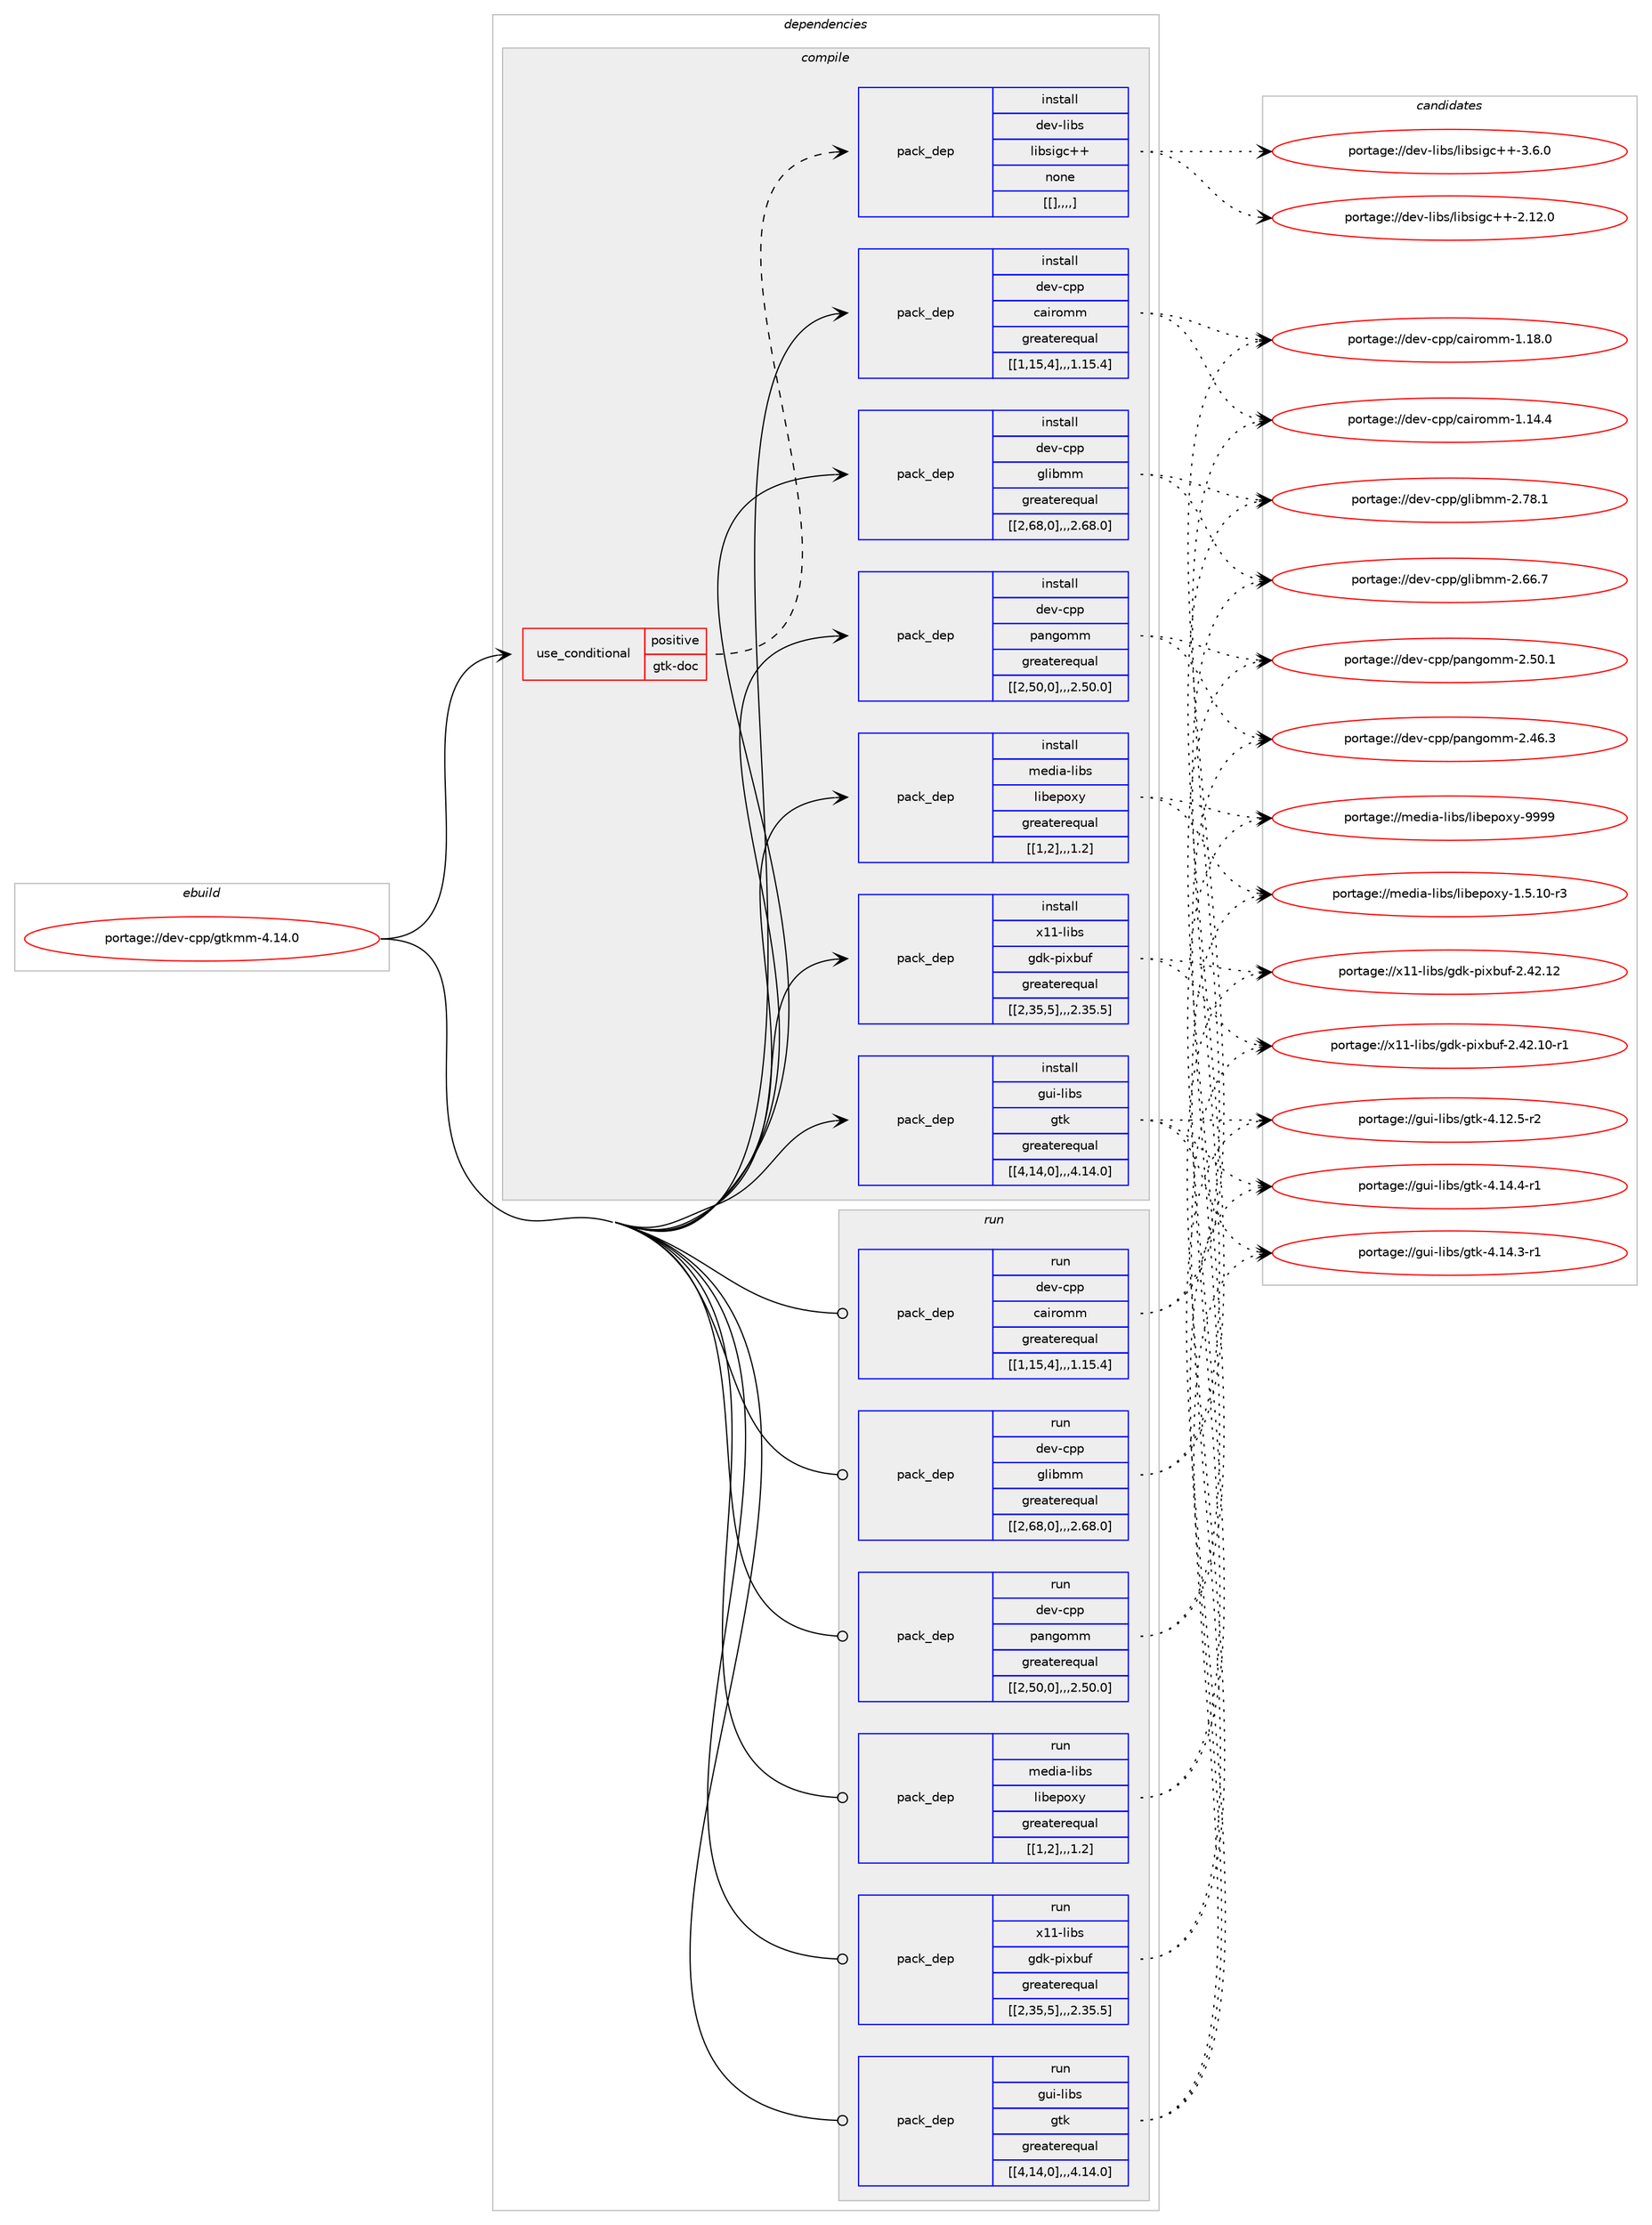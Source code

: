 digraph prolog {

# *************
# Graph options
# *************

newrank=true;
concentrate=true;
compound=true;
graph [rankdir=LR,fontname=Helvetica,fontsize=10,ranksep=1.5];#, ranksep=2.5, nodesep=0.2];
edge  [arrowhead=vee];
node  [fontname=Helvetica,fontsize=10];

# **********
# The ebuild
# **********

subgraph cluster_leftcol {
color=gray;
label=<<i>ebuild</i>>;
id [label="portage://dev-cpp/gtkmm-4.14.0", color=red, width=4, href="../dev-cpp/gtkmm-4.14.0.svg"];
}

# ****************
# The dependencies
# ****************

subgraph cluster_midcol {
color=gray;
label=<<i>dependencies</i>>;
subgraph cluster_compile {
fillcolor="#eeeeee";
style=filled;
label=<<i>compile</i>>;
subgraph cond17249 {
dependency64957 [label=<<TABLE BORDER="0" CELLBORDER="1" CELLSPACING="0" CELLPADDING="4"><TR><TD ROWSPAN="3" CELLPADDING="10">use_conditional</TD></TR><TR><TD>positive</TD></TR><TR><TD>gtk-doc</TD></TR></TABLE>>, shape=none, color=red];
subgraph pack46790 {
dependency64958 [label=<<TABLE BORDER="0" CELLBORDER="1" CELLSPACING="0" CELLPADDING="4" WIDTH="220"><TR><TD ROWSPAN="6" CELLPADDING="30">pack_dep</TD></TR><TR><TD WIDTH="110">install</TD></TR><TR><TD>dev-libs</TD></TR><TR><TD>libsigc++</TD></TR><TR><TD>none</TD></TR><TR><TD>[[],,,,]</TD></TR></TABLE>>, shape=none, color=blue];
}
dependency64957:e -> dependency64958:w [weight=20,style="dashed",arrowhead="vee"];
}
id:e -> dependency64957:w [weight=20,style="solid",arrowhead="vee"];
subgraph pack46791 {
dependency64959 [label=<<TABLE BORDER="0" CELLBORDER="1" CELLSPACING="0" CELLPADDING="4" WIDTH="220"><TR><TD ROWSPAN="6" CELLPADDING="30">pack_dep</TD></TR><TR><TD WIDTH="110">install</TD></TR><TR><TD>dev-cpp</TD></TR><TR><TD>cairomm</TD></TR><TR><TD>greaterequal</TD></TR><TR><TD>[[1,15,4],,,1.15.4]</TD></TR></TABLE>>, shape=none, color=blue];
}
id:e -> dependency64959:w [weight=20,style="solid",arrowhead="vee"];
subgraph pack46792 {
dependency64960 [label=<<TABLE BORDER="0" CELLBORDER="1" CELLSPACING="0" CELLPADDING="4" WIDTH="220"><TR><TD ROWSPAN="6" CELLPADDING="30">pack_dep</TD></TR><TR><TD WIDTH="110">install</TD></TR><TR><TD>dev-cpp</TD></TR><TR><TD>glibmm</TD></TR><TR><TD>greaterequal</TD></TR><TR><TD>[[2,68,0],,,2.68.0]</TD></TR></TABLE>>, shape=none, color=blue];
}
id:e -> dependency64960:w [weight=20,style="solid",arrowhead="vee"];
subgraph pack46793 {
dependency64961 [label=<<TABLE BORDER="0" CELLBORDER="1" CELLSPACING="0" CELLPADDING="4" WIDTH="220"><TR><TD ROWSPAN="6" CELLPADDING="30">pack_dep</TD></TR><TR><TD WIDTH="110">install</TD></TR><TR><TD>dev-cpp</TD></TR><TR><TD>pangomm</TD></TR><TR><TD>greaterequal</TD></TR><TR><TD>[[2,50,0],,,2.50.0]</TD></TR></TABLE>>, shape=none, color=blue];
}
id:e -> dependency64961:w [weight=20,style="solid",arrowhead="vee"];
subgraph pack46794 {
dependency64962 [label=<<TABLE BORDER="0" CELLBORDER="1" CELLSPACING="0" CELLPADDING="4" WIDTH="220"><TR><TD ROWSPAN="6" CELLPADDING="30">pack_dep</TD></TR><TR><TD WIDTH="110">install</TD></TR><TR><TD>gui-libs</TD></TR><TR><TD>gtk</TD></TR><TR><TD>greaterequal</TD></TR><TR><TD>[[4,14,0],,,4.14.0]</TD></TR></TABLE>>, shape=none, color=blue];
}
id:e -> dependency64962:w [weight=20,style="solid",arrowhead="vee"];
subgraph pack46795 {
dependency64963 [label=<<TABLE BORDER="0" CELLBORDER="1" CELLSPACING="0" CELLPADDING="4" WIDTH="220"><TR><TD ROWSPAN="6" CELLPADDING="30">pack_dep</TD></TR><TR><TD WIDTH="110">install</TD></TR><TR><TD>media-libs</TD></TR><TR><TD>libepoxy</TD></TR><TR><TD>greaterequal</TD></TR><TR><TD>[[1,2],,,1.2]</TD></TR></TABLE>>, shape=none, color=blue];
}
id:e -> dependency64963:w [weight=20,style="solid",arrowhead="vee"];
subgraph pack46796 {
dependency64964 [label=<<TABLE BORDER="0" CELLBORDER="1" CELLSPACING="0" CELLPADDING="4" WIDTH="220"><TR><TD ROWSPAN="6" CELLPADDING="30">pack_dep</TD></TR><TR><TD WIDTH="110">install</TD></TR><TR><TD>x11-libs</TD></TR><TR><TD>gdk-pixbuf</TD></TR><TR><TD>greaterequal</TD></TR><TR><TD>[[2,35,5],,,2.35.5]</TD></TR></TABLE>>, shape=none, color=blue];
}
id:e -> dependency64964:w [weight=20,style="solid",arrowhead="vee"];
}
subgraph cluster_compileandrun {
fillcolor="#eeeeee";
style=filled;
label=<<i>compile and run</i>>;
}
subgraph cluster_run {
fillcolor="#eeeeee";
style=filled;
label=<<i>run</i>>;
subgraph pack46797 {
dependency64965 [label=<<TABLE BORDER="0" CELLBORDER="1" CELLSPACING="0" CELLPADDING="4" WIDTH="220"><TR><TD ROWSPAN="6" CELLPADDING="30">pack_dep</TD></TR><TR><TD WIDTH="110">run</TD></TR><TR><TD>dev-cpp</TD></TR><TR><TD>cairomm</TD></TR><TR><TD>greaterequal</TD></TR><TR><TD>[[1,15,4],,,1.15.4]</TD></TR></TABLE>>, shape=none, color=blue];
}
id:e -> dependency64965:w [weight=20,style="solid",arrowhead="odot"];
subgraph pack46798 {
dependency64966 [label=<<TABLE BORDER="0" CELLBORDER="1" CELLSPACING="0" CELLPADDING="4" WIDTH="220"><TR><TD ROWSPAN="6" CELLPADDING="30">pack_dep</TD></TR><TR><TD WIDTH="110">run</TD></TR><TR><TD>dev-cpp</TD></TR><TR><TD>glibmm</TD></TR><TR><TD>greaterequal</TD></TR><TR><TD>[[2,68,0],,,2.68.0]</TD></TR></TABLE>>, shape=none, color=blue];
}
id:e -> dependency64966:w [weight=20,style="solid",arrowhead="odot"];
subgraph pack46799 {
dependency64967 [label=<<TABLE BORDER="0" CELLBORDER="1" CELLSPACING="0" CELLPADDING="4" WIDTH="220"><TR><TD ROWSPAN="6" CELLPADDING="30">pack_dep</TD></TR><TR><TD WIDTH="110">run</TD></TR><TR><TD>dev-cpp</TD></TR><TR><TD>pangomm</TD></TR><TR><TD>greaterequal</TD></TR><TR><TD>[[2,50,0],,,2.50.0]</TD></TR></TABLE>>, shape=none, color=blue];
}
id:e -> dependency64967:w [weight=20,style="solid",arrowhead="odot"];
subgraph pack46800 {
dependency64968 [label=<<TABLE BORDER="0" CELLBORDER="1" CELLSPACING="0" CELLPADDING="4" WIDTH="220"><TR><TD ROWSPAN="6" CELLPADDING="30">pack_dep</TD></TR><TR><TD WIDTH="110">run</TD></TR><TR><TD>gui-libs</TD></TR><TR><TD>gtk</TD></TR><TR><TD>greaterequal</TD></TR><TR><TD>[[4,14,0],,,4.14.0]</TD></TR></TABLE>>, shape=none, color=blue];
}
id:e -> dependency64968:w [weight=20,style="solid",arrowhead="odot"];
subgraph pack46801 {
dependency64969 [label=<<TABLE BORDER="0" CELLBORDER="1" CELLSPACING="0" CELLPADDING="4" WIDTH="220"><TR><TD ROWSPAN="6" CELLPADDING="30">pack_dep</TD></TR><TR><TD WIDTH="110">run</TD></TR><TR><TD>media-libs</TD></TR><TR><TD>libepoxy</TD></TR><TR><TD>greaterequal</TD></TR><TR><TD>[[1,2],,,1.2]</TD></TR></TABLE>>, shape=none, color=blue];
}
id:e -> dependency64969:w [weight=20,style="solid",arrowhead="odot"];
subgraph pack46802 {
dependency64970 [label=<<TABLE BORDER="0" CELLBORDER="1" CELLSPACING="0" CELLPADDING="4" WIDTH="220"><TR><TD ROWSPAN="6" CELLPADDING="30">pack_dep</TD></TR><TR><TD WIDTH="110">run</TD></TR><TR><TD>x11-libs</TD></TR><TR><TD>gdk-pixbuf</TD></TR><TR><TD>greaterequal</TD></TR><TR><TD>[[2,35,5],,,2.35.5]</TD></TR></TABLE>>, shape=none, color=blue];
}
id:e -> dependency64970:w [weight=20,style="solid",arrowhead="odot"];
}
}

# **************
# The candidates
# **************

subgraph cluster_choices {
rank=same;
color=gray;
label=<<i>candidates</i>>;

subgraph choice46790 {
color=black;
nodesep=1;
choice10010111845108105981154710810598115105103994343455146544648 [label="portage://dev-libs/libsigc++-3.6.0", color=red, width=4,href="../dev-libs/libsigc++-3.6.0.svg"];
choice1001011184510810598115471081059811510510399434345504649504648 [label="portage://dev-libs/libsigc++-2.12.0", color=red, width=4,href="../dev-libs/libsigc++-2.12.0.svg"];
dependency64958:e -> choice10010111845108105981154710810598115105103994343455146544648:w [style=dotted,weight="100"];
dependency64958:e -> choice1001011184510810598115471081059811510510399434345504649504648:w [style=dotted,weight="100"];
}
subgraph choice46791 {
color=black;
nodesep=1;
choice100101118459911211247999710511411110910945494649564648 [label="portage://dev-cpp/cairomm-1.18.0", color=red, width=4,href="../dev-cpp/cairomm-1.18.0.svg"];
choice100101118459911211247999710511411110910945494649524652 [label="portage://dev-cpp/cairomm-1.14.4", color=red, width=4,href="../dev-cpp/cairomm-1.14.4.svg"];
dependency64959:e -> choice100101118459911211247999710511411110910945494649564648:w [style=dotted,weight="100"];
dependency64959:e -> choice100101118459911211247999710511411110910945494649524652:w [style=dotted,weight="100"];
}
subgraph choice46792 {
color=black;
nodesep=1;
choice1001011184599112112471031081059810910945504655564649 [label="portage://dev-cpp/glibmm-2.78.1", color=red, width=4,href="../dev-cpp/glibmm-2.78.1.svg"];
choice1001011184599112112471031081059810910945504654544655 [label="portage://dev-cpp/glibmm-2.66.7", color=red, width=4,href="../dev-cpp/glibmm-2.66.7.svg"];
dependency64960:e -> choice1001011184599112112471031081059810910945504655564649:w [style=dotted,weight="100"];
dependency64960:e -> choice1001011184599112112471031081059810910945504654544655:w [style=dotted,weight="100"];
}
subgraph choice46793 {
color=black;
nodesep=1;
choice1001011184599112112471129711010311110910945504653484649 [label="portage://dev-cpp/pangomm-2.50.1", color=red, width=4,href="../dev-cpp/pangomm-2.50.1.svg"];
choice1001011184599112112471129711010311110910945504652544651 [label="portage://dev-cpp/pangomm-2.46.3", color=red, width=4,href="../dev-cpp/pangomm-2.46.3.svg"];
dependency64961:e -> choice1001011184599112112471129711010311110910945504653484649:w [style=dotted,weight="100"];
dependency64961:e -> choice1001011184599112112471129711010311110910945504652544651:w [style=dotted,weight="100"];
}
subgraph choice46794 {
color=black;
nodesep=1;
choice103117105451081059811547103116107455246495246524511449 [label="portage://gui-libs/gtk-4.14.4-r1", color=red, width=4,href="../gui-libs/gtk-4.14.4-r1.svg"];
choice103117105451081059811547103116107455246495246514511449 [label="portage://gui-libs/gtk-4.14.3-r1", color=red, width=4,href="../gui-libs/gtk-4.14.3-r1.svg"];
choice103117105451081059811547103116107455246495046534511450 [label="portage://gui-libs/gtk-4.12.5-r2", color=red, width=4,href="../gui-libs/gtk-4.12.5-r2.svg"];
dependency64962:e -> choice103117105451081059811547103116107455246495246524511449:w [style=dotted,weight="100"];
dependency64962:e -> choice103117105451081059811547103116107455246495246514511449:w [style=dotted,weight="100"];
dependency64962:e -> choice103117105451081059811547103116107455246495046534511450:w [style=dotted,weight="100"];
}
subgraph choice46795 {
color=black;
nodesep=1;
choice10910110010597451081059811547108105981011121111201214557575757 [label="portage://media-libs/libepoxy-9999", color=red, width=4,href="../media-libs/libepoxy-9999.svg"];
choice1091011001059745108105981154710810598101112111120121454946534649484511451 [label="portage://media-libs/libepoxy-1.5.10-r3", color=red, width=4,href="../media-libs/libepoxy-1.5.10-r3.svg"];
dependency64963:e -> choice10910110010597451081059811547108105981011121111201214557575757:w [style=dotted,weight="100"];
dependency64963:e -> choice1091011001059745108105981154710810598101112111120121454946534649484511451:w [style=dotted,weight="100"];
}
subgraph choice46796 {
color=black;
nodesep=1;
choice120494945108105981154710310010745112105120981171024550465250464950 [label="portage://x11-libs/gdk-pixbuf-2.42.12", color=red, width=4,href="../x11-libs/gdk-pixbuf-2.42.12.svg"];
choice1204949451081059811547103100107451121051209811710245504652504649484511449 [label="portage://x11-libs/gdk-pixbuf-2.42.10-r1", color=red, width=4,href="../x11-libs/gdk-pixbuf-2.42.10-r1.svg"];
dependency64964:e -> choice120494945108105981154710310010745112105120981171024550465250464950:w [style=dotted,weight="100"];
dependency64964:e -> choice1204949451081059811547103100107451121051209811710245504652504649484511449:w [style=dotted,weight="100"];
}
subgraph choice46797 {
color=black;
nodesep=1;
choice100101118459911211247999710511411110910945494649564648 [label="portage://dev-cpp/cairomm-1.18.0", color=red, width=4,href="../dev-cpp/cairomm-1.18.0.svg"];
choice100101118459911211247999710511411110910945494649524652 [label="portage://dev-cpp/cairomm-1.14.4", color=red, width=4,href="../dev-cpp/cairomm-1.14.4.svg"];
dependency64965:e -> choice100101118459911211247999710511411110910945494649564648:w [style=dotted,weight="100"];
dependency64965:e -> choice100101118459911211247999710511411110910945494649524652:w [style=dotted,weight="100"];
}
subgraph choice46798 {
color=black;
nodesep=1;
choice1001011184599112112471031081059810910945504655564649 [label="portage://dev-cpp/glibmm-2.78.1", color=red, width=4,href="../dev-cpp/glibmm-2.78.1.svg"];
choice1001011184599112112471031081059810910945504654544655 [label="portage://dev-cpp/glibmm-2.66.7", color=red, width=4,href="../dev-cpp/glibmm-2.66.7.svg"];
dependency64966:e -> choice1001011184599112112471031081059810910945504655564649:w [style=dotted,weight="100"];
dependency64966:e -> choice1001011184599112112471031081059810910945504654544655:w [style=dotted,weight="100"];
}
subgraph choice46799 {
color=black;
nodesep=1;
choice1001011184599112112471129711010311110910945504653484649 [label="portage://dev-cpp/pangomm-2.50.1", color=red, width=4,href="../dev-cpp/pangomm-2.50.1.svg"];
choice1001011184599112112471129711010311110910945504652544651 [label="portage://dev-cpp/pangomm-2.46.3", color=red, width=4,href="../dev-cpp/pangomm-2.46.3.svg"];
dependency64967:e -> choice1001011184599112112471129711010311110910945504653484649:w [style=dotted,weight="100"];
dependency64967:e -> choice1001011184599112112471129711010311110910945504652544651:w [style=dotted,weight="100"];
}
subgraph choice46800 {
color=black;
nodesep=1;
choice103117105451081059811547103116107455246495246524511449 [label="portage://gui-libs/gtk-4.14.4-r1", color=red, width=4,href="../gui-libs/gtk-4.14.4-r1.svg"];
choice103117105451081059811547103116107455246495246514511449 [label="portage://gui-libs/gtk-4.14.3-r1", color=red, width=4,href="../gui-libs/gtk-4.14.3-r1.svg"];
choice103117105451081059811547103116107455246495046534511450 [label="portage://gui-libs/gtk-4.12.5-r2", color=red, width=4,href="../gui-libs/gtk-4.12.5-r2.svg"];
dependency64968:e -> choice103117105451081059811547103116107455246495246524511449:w [style=dotted,weight="100"];
dependency64968:e -> choice103117105451081059811547103116107455246495246514511449:w [style=dotted,weight="100"];
dependency64968:e -> choice103117105451081059811547103116107455246495046534511450:w [style=dotted,weight="100"];
}
subgraph choice46801 {
color=black;
nodesep=1;
choice10910110010597451081059811547108105981011121111201214557575757 [label="portage://media-libs/libepoxy-9999", color=red, width=4,href="../media-libs/libepoxy-9999.svg"];
choice1091011001059745108105981154710810598101112111120121454946534649484511451 [label="portage://media-libs/libepoxy-1.5.10-r3", color=red, width=4,href="../media-libs/libepoxy-1.5.10-r3.svg"];
dependency64969:e -> choice10910110010597451081059811547108105981011121111201214557575757:w [style=dotted,weight="100"];
dependency64969:e -> choice1091011001059745108105981154710810598101112111120121454946534649484511451:w [style=dotted,weight="100"];
}
subgraph choice46802 {
color=black;
nodesep=1;
choice120494945108105981154710310010745112105120981171024550465250464950 [label="portage://x11-libs/gdk-pixbuf-2.42.12", color=red, width=4,href="../x11-libs/gdk-pixbuf-2.42.12.svg"];
choice1204949451081059811547103100107451121051209811710245504652504649484511449 [label="portage://x11-libs/gdk-pixbuf-2.42.10-r1", color=red, width=4,href="../x11-libs/gdk-pixbuf-2.42.10-r1.svg"];
dependency64970:e -> choice120494945108105981154710310010745112105120981171024550465250464950:w [style=dotted,weight="100"];
dependency64970:e -> choice1204949451081059811547103100107451121051209811710245504652504649484511449:w [style=dotted,weight="100"];
}
}

}
